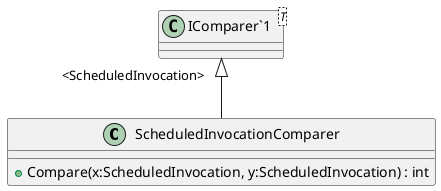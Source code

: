 @startuml
class ScheduledInvocationComparer {
    + Compare(x:ScheduledInvocation, y:ScheduledInvocation) : int
}
class "IComparer`1"<T> {
}
"IComparer`1" "<ScheduledInvocation>" <|-- ScheduledInvocationComparer
@enduml
